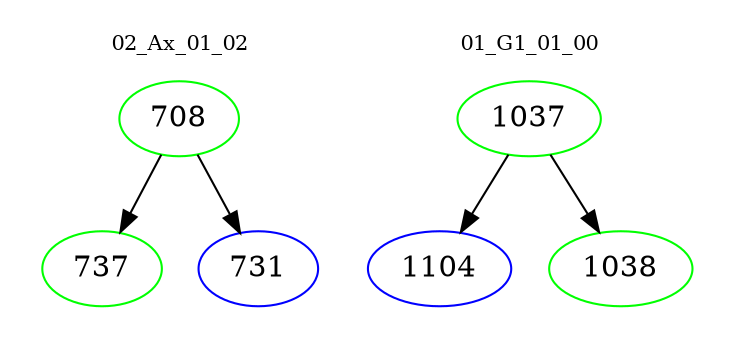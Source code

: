digraph{
subgraph cluster_0 {
color = white
label = "02_Ax_01_02";
fontsize=10;
T0_708 [label="708", color="green"]
T0_708 -> T0_737 [color="black"]
T0_737 [label="737", color="green"]
T0_708 -> T0_731 [color="black"]
T0_731 [label="731", color="blue"]
}
subgraph cluster_1 {
color = white
label = "01_G1_01_00";
fontsize=10;
T1_1037 [label="1037", color="green"]
T1_1037 -> T1_1104 [color="black"]
T1_1104 [label="1104", color="blue"]
T1_1037 -> T1_1038 [color="black"]
T1_1038 [label="1038", color="green"]
}
}
